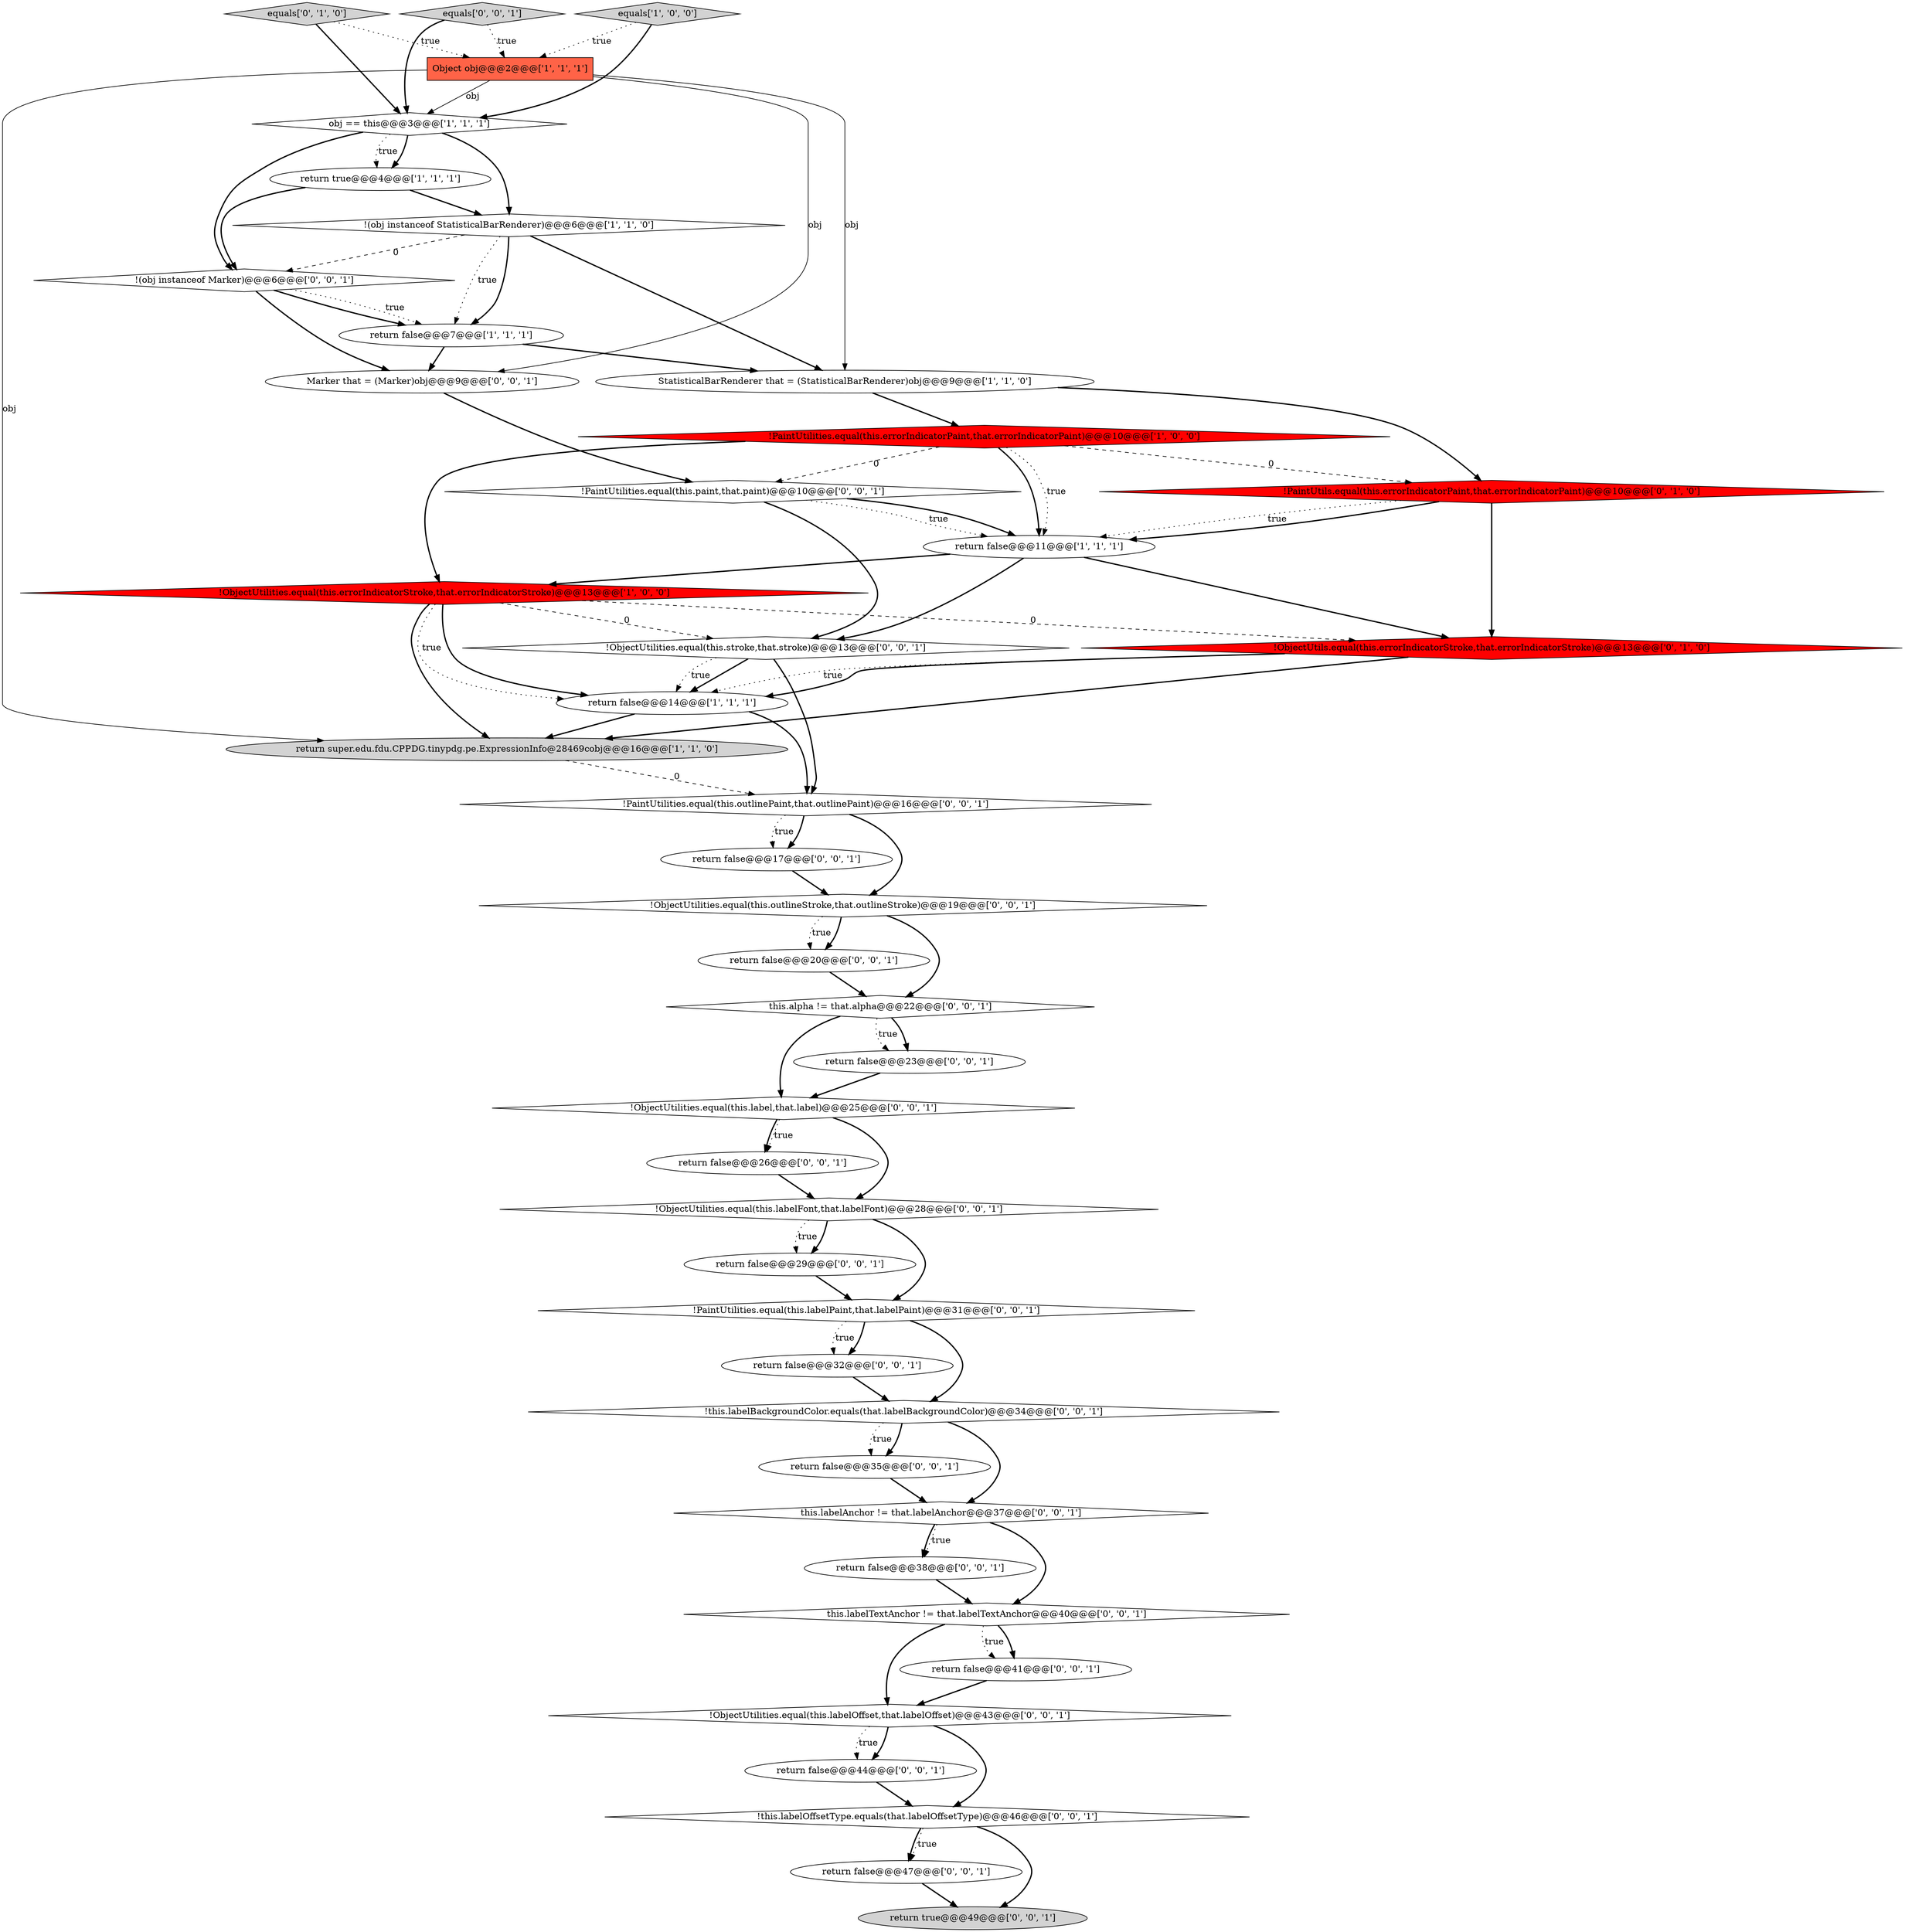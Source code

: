 digraph {
20 [style = filled, label = "return false@@@20@@@['0', '0', '1']", fillcolor = white, shape = ellipse image = "AAA0AAABBB3BBB"];
31 [style = filled, label = "return false@@@44@@@['0', '0', '1']", fillcolor = white, shape = ellipse image = "AAA0AAABBB3BBB"];
17 [style = filled, label = "return false@@@17@@@['0', '0', '1']", fillcolor = white, shape = ellipse image = "AAA0AAABBB3BBB"];
26 [style = filled, label = "!this.labelOffsetType.equals(that.labelOffsetType)@@@46@@@['0', '0', '1']", fillcolor = white, shape = diamond image = "AAA0AAABBB3BBB"];
3 [style = filled, label = "equals['1', '0', '0']", fillcolor = lightgray, shape = diamond image = "AAA0AAABBB1BBB"];
5 [style = filled, label = "return super.edu.fdu.CPPDG.tinypdg.pe.ExpressionInfo@28469cobj@@@16@@@['1', '1', '0']", fillcolor = lightgray, shape = ellipse image = "AAA0AAABBB1BBB"];
12 [style = filled, label = "!PaintUtils.equal(this.errorIndicatorPaint,that.errorIndicatorPaint)@@@10@@@['0', '1', '0']", fillcolor = red, shape = diamond image = "AAA1AAABBB2BBB"];
42 [style = filled, label = "return false@@@32@@@['0', '0', '1']", fillcolor = white, shape = ellipse image = "AAA0AAABBB3BBB"];
41 [style = filled, label = "!ObjectUtilities.equal(this.label,that.label)@@@25@@@['0', '0', '1']", fillcolor = white, shape = diamond image = "AAA0AAABBB3BBB"];
2 [style = filled, label = "return false@@@11@@@['1', '1', '1']", fillcolor = white, shape = ellipse image = "AAA0AAABBB1BBB"];
35 [style = filled, label = "return false@@@26@@@['0', '0', '1']", fillcolor = white, shape = ellipse image = "AAA0AAABBB3BBB"];
18 [style = filled, label = "return false@@@35@@@['0', '0', '1']", fillcolor = white, shape = ellipse image = "AAA0AAABBB3BBB"];
30 [style = filled, label = "equals['0', '0', '1']", fillcolor = lightgray, shape = diamond image = "AAA0AAABBB3BBB"];
33 [style = filled, label = "return false@@@38@@@['0', '0', '1']", fillcolor = white, shape = ellipse image = "AAA0AAABBB3BBB"];
13 [style = filled, label = "!ObjectUtils.equal(this.errorIndicatorStroke,that.errorIndicatorStroke)@@@13@@@['0', '1', '0']", fillcolor = red, shape = diamond image = "AAA1AAABBB2BBB"];
38 [style = filled, label = "this.labelAnchor != that.labelAnchor@@@37@@@['0', '0', '1']", fillcolor = white, shape = diamond image = "AAA0AAABBB3BBB"];
6 [style = filled, label = "obj == this@@@3@@@['1', '1', '1']", fillcolor = white, shape = diamond image = "AAA0AAABBB1BBB"];
27 [style = filled, label = "!PaintUtilities.equal(this.outlinePaint,that.outlinePaint)@@@16@@@['0', '0', '1']", fillcolor = white, shape = diamond image = "AAA0AAABBB3BBB"];
36 [style = filled, label = "!this.labelBackgroundColor.equals(that.labelBackgroundColor)@@@34@@@['0', '0', '1']", fillcolor = white, shape = diamond image = "AAA0AAABBB3BBB"];
21 [style = filled, label = "return false@@@29@@@['0', '0', '1']", fillcolor = white, shape = ellipse image = "AAA0AAABBB3BBB"];
24 [style = filled, label = "this.alpha != that.alpha@@@22@@@['0', '0', '1']", fillcolor = white, shape = diamond image = "AAA0AAABBB3BBB"];
37 [style = filled, label = "this.labelTextAnchor != that.labelTextAnchor@@@40@@@['0', '0', '1']", fillcolor = white, shape = diamond image = "AAA0AAABBB3BBB"];
4 [style = filled, label = "!ObjectUtilities.equal(this.errorIndicatorStroke,that.errorIndicatorStroke)@@@13@@@['1', '0', '0']", fillcolor = red, shape = diamond image = "AAA1AAABBB1BBB"];
16 [style = filled, label = "!ObjectUtilities.equal(this.labelOffset,that.labelOffset)@@@43@@@['0', '0', '1']", fillcolor = white, shape = diamond image = "AAA0AAABBB3BBB"];
14 [style = filled, label = "equals['0', '1', '0']", fillcolor = lightgray, shape = diamond image = "AAA0AAABBB2BBB"];
23 [style = filled, label = "return false@@@47@@@['0', '0', '1']", fillcolor = white, shape = ellipse image = "AAA0AAABBB3BBB"];
8 [style = filled, label = "return false@@@7@@@['1', '1', '1']", fillcolor = white, shape = ellipse image = "AAA0AAABBB1BBB"];
29 [style = filled, label = "return true@@@49@@@['0', '0', '1']", fillcolor = lightgray, shape = ellipse image = "AAA0AAABBB3BBB"];
22 [style = filled, label = "Marker that = (Marker)obj@@@9@@@['0', '0', '1']", fillcolor = white, shape = ellipse image = "AAA0AAABBB3BBB"];
28 [style = filled, label = "return false@@@41@@@['0', '0', '1']", fillcolor = white, shape = ellipse image = "AAA0AAABBB3BBB"];
9 [style = filled, label = "return false@@@14@@@['1', '1', '1']", fillcolor = white, shape = ellipse image = "AAA0AAABBB1BBB"];
1 [style = filled, label = "!PaintUtilities.equal(this.errorIndicatorPaint,that.errorIndicatorPaint)@@@10@@@['1', '0', '0']", fillcolor = red, shape = diamond image = "AAA1AAABBB1BBB"];
10 [style = filled, label = "Object obj@@@2@@@['1', '1', '1']", fillcolor = tomato, shape = box image = "AAA0AAABBB1BBB"];
11 [style = filled, label = "return true@@@4@@@['1', '1', '1']", fillcolor = white, shape = ellipse image = "AAA0AAABBB1BBB"];
32 [style = filled, label = "!(obj instanceof Marker)@@@6@@@['0', '0', '1']", fillcolor = white, shape = diamond image = "AAA0AAABBB3BBB"];
39 [style = filled, label = "!ObjectUtilities.equal(this.outlineStroke,that.outlineStroke)@@@19@@@['0', '0', '1']", fillcolor = white, shape = diamond image = "AAA0AAABBB3BBB"];
0 [style = filled, label = "StatisticalBarRenderer that = (StatisticalBarRenderer)obj@@@9@@@['1', '1', '0']", fillcolor = white, shape = ellipse image = "AAA0AAABBB1BBB"];
15 [style = filled, label = "return false@@@23@@@['0', '0', '1']", fillcolor = white, shape = ellipse image = "AAA0AAABBB3BBB"];
19 [style = filled, label = "!PaintUtilities.equal(this.labelPaint,that.labelPaint)@@@31@@@['0', '0', '1']", fillcolor = white, shape = diamond image = "AAA0AAABBB3BBB"];
25 [style = filled, label = "!PaintUtilities.equal(this.paint,that.paint)@@@10@@@['0', '0', '1']", fillcolor = white, shape = diamond image = "AAA0AAABBB3BBB"];
40 [style = filled, label = "!ObjectUtilities.equal(this.labelFont,that.labelFont)@@@28@@@['0', '0', '1']", fillcolor = white, shape = diamond image = "AAA0AAABBB3BBB"];
7 [style = filled, label = "!(obj instanceof StatisticalBarRenderer)@@@6@@@['1', '1', '0']", fillcolor = white, shape = diamond image = "AAA0AAABBB1BBB"];
34 [style = filled, label = "!ObjectUtilities.equal(this.stroke,that.stroke)@@@13@@@['0', '0', '1']", fillcolor = white, shape = diamond image = "AAA0AAABBB3BBB"];
10->5 [style = solid, label="obj"];
32->22 [style = bold, label=""];
34->9 [style = bold, label=""];
37->28 [style = bold, label=""];
25->34 [style = bold, label=""];
39->24 [style = bold, label=""];
34->9 [style = dotted, label="true"];
19->36 [style = bold, label=""];
30->6 [style = bold, label=""];
7->8 [style = bold, label=""];
8->0 [style = bold, label=""];
23->29 [style = bold, label=""];
12->2 [style = bold, label=""];
32->8 [style = dotted, label="true"];
6->11 [style = bold, label=""];
36->18 [style = bold, label=""];
27->17 [style = bold, label=""];
15->41 [style = bold, label=""];
9->5 [style = bold, label=""];
6->11 [style = dotted, label="true"];
1->25 [style = dashed, label="0"];
38->33 [style = dotted, label="true"];
13->9 [style = dotted, label="true"];
6->32 [style = bold, label=""];
18->38 [style = bold, label=""];
19->42 [style = bold, label=""];
22->25 [style = bold, label=""];
1->4 [style = bold, label=""];
21->19 [style = bold, label=""];
2->34 [style = bold, label=""];
12->2 [style = dotted, label="true"];
16->26 [style = bold, label=""];
26->23 [style = dotted, label="true"];
7->0 [style = bold, label=""];
2->4 [style = bold, label=""];
25->2 [style = bold, label=""];
8->22 [style = bold, label=""];
35->40 [style = bold, label=""];
5->27 [style = dashed, label="0"];
38->37 [style = bold, label=""];
17->39 [style = bold, label=""];
4->34 [style = dashed, label="0"];
13->5 [style = bold, label=""];
6->7 [style = bold, label=""];
38->33 [style = bold, label=""];
39->20 [style = bold, label=""];
7->8 [style = dotted, label="true"];
39->20 [style = dotted, label="true"];
14->6 [style = bold, label=""];
37->16 [style = bold, label=""];
40->21 [style = bold, label=""];
4->9 [style = bold, label=""];
41->35 [style = dotted, label="true"];
30->10 [style = dotted, label="true"];
0->12 [style = bold, label=""];
3->10 [style = dotted, label="true"];
40->19 [style = bold, label=""];
3->6 [style = bold, label=""];
11->32 [style = bold, label=""];
19->42 [style = dotted, label="true"];
24->41 [style = bold, label=""];
9->27 [style = bold, label=""];
12->13 [style = bold, label=""];
31->26 [style = bold, label=""];
27->39 [style = bold, label=""];
32->8 [style = bold, label=""];
41->40 [style = bold, label=""];
0->1 [style = bold, label=""];
16->31 [style = bold, label=""];
7->32 [style = dashed, label="0"];
1->2 [style = bold, label=""];
13->9 [style = bold, label=""];
27->17 [style = dotted, label="true"];
36->18 [style = dotted, label="true"];
33->37 [style = bold, label=""];
10->0 [style = solid, label="obj"];
25->2 [style = dotted, label="true"];
16->31 [style = dotted, label="true"];
4->5 [style = bold, label=""];
10->22 [style = solid, label="obj"];
24->15 [style = bold, label=""];
41->35 [style = bold, label=""];
26->29 [style = bold, label=""];
40->21 [style = dotted, label="true"];
10->6 [style = solid, label="obj"];
42->36 [style = bold, label=""];
28->16 [style = bold, label=""];
14->10 [style = dotted, label="true"];
2->13 [style = bold, label=""];
1->12 [style = dashed, label="0"];
26->23 [style = bold, label=""];
24->15 [style = dotted, label="true"];
37->28 [style = dotted, label="true"];
36->38 [style = bold, label=""];
4->9 [style = dotted, label="true"];
1->2 [style = dotted, label="true"];
20->24 [style = bold, label=""];
4->13 [style = dashed, label="0"];
11->7 [style = bold, label=""];
34->27 [style = bold, label=""];
}
